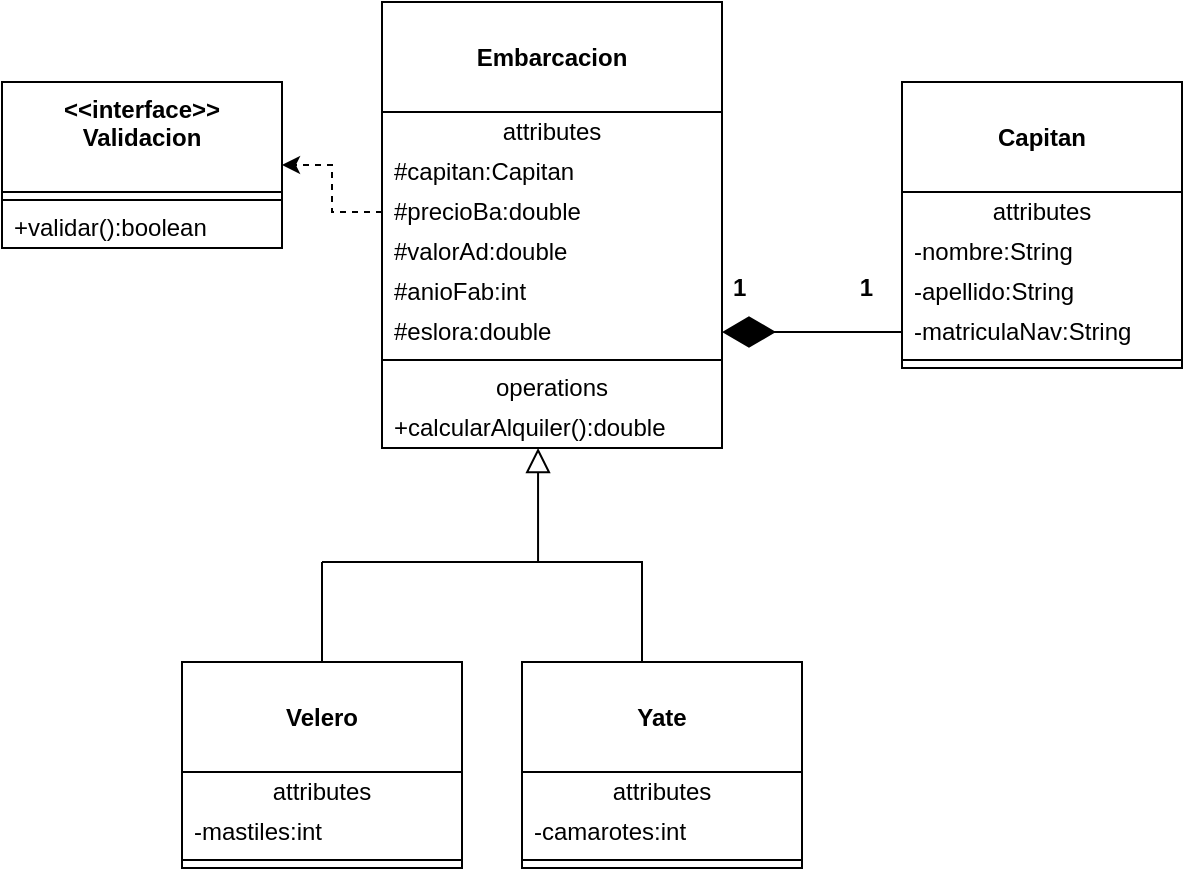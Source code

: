 <mxfile version="21.7.5" type="device">
  <diagram name="Página-1" id="qIZytcHxWDd2Oas2dUOy">
    <mxGraphModel dx="864" dy="516" grid="1" gridSize="10" guides="1" tooltips="1" connect="1" arrows="1" fold="1" page="1" pageScale="1" pageWidth="827" pageHeight="1169" math="0" shadow="0">
      <root>
        <mxCell id="0" />
        <mxCell id="1" parent="0" />
        <mxCell id="2dyAm2ZcNvr1BQvh9gKf-1" value="&lt;br&gt;&lt;b&gt;Embarcacion&lt;/b&gt;" style="swimlane;fontStyle=0;align=center;verticalAlign=top;childLayout=stackLayout;horizontal=1;startSize=55;horizontalStack=0;resizeParent=1;resizeParentMax=0;resizeLast=0;collapsible=0;marginBottom=0;html=1;whiteSpace=wrap;" parent="1" vertex="1">
          <mxGeometry x="360" y="40" width="170" height="223" as="geometry" />
        </mxCell>
        <mxCell id="2dyAm2ZcNvr1BQvh9gKf-2" value="attributes" style="text;html=1;strokeColor=none;fillColor=none;align=center;verticalAlign=middle;spacingLeft=4;spacingRight=4;overflow=hidden;rotatable=0;points=[[0,0.5],[1,0.5]];portConstraint=eastwest;whiteSpace=wrap;" parent="2dyAm2ZcNvr1BQvh9gKf-1" vertex="1">
          <mxGeometry y="55" width="170" height="20" as="geometry" />
        </mxCell>
        <mxCell id="2dyAm2ZcNvr1BQvh9gKf-3" value="#capitan:Capitan" style="text;html=1;strokeColor=none;fillColor=none;align=left;verticalAlign=middle;spacingLeft=4;spacingRight=4;overflow=hidden;rotatable=0;points=[[0,0.5],[1,0.5]];portConstraint=eastwest;whiteSpace=wrap;" parent="2dyAm2ZcNvr1BQvh9gKf-1" vertex="1">
          <mxGeometry y="75" width="170" height="20" as="geometry" />
        </mxCell>
        <mxCell id="2dyAm2ZcNvr1BQvh9gKf-4" value="&lt;font color=&quot;#000000&quot;&gt;#precioBa:double&lt;/font&gt;" style="text;html=1;strokeColor=none;fillColor=none;align=left;verticalAlign=middle;spacingLeft=4;spacingRight=4;overflow=hidden;rotatable=0;points=[[0,0.5],[1,0.5]];portConstraint=eastwest;fontColor=#808080;whiteSpace=wrap;" parent="2dyAm2ZcNvr1BQvh9gKf-1" vertex="1">
          <mxGeometry y="95" width="170" height="20" as="geometry" />
        </mxCell>
        <mxCell id="2dyAm2ZcNvr1BQvh9gKf-9" value="&lt;font color=&quot;#000000&quot;&gt;#valorAd:double&lt;/font&gt;" style="text;html=1;strokeColor=none;fillColor=none;align=left;verticalAlign=middle;spacingLeft=4;spacingRight=4;overflow=hidden;rotatable=0;points=[[0,0.5],[1,0.5]];portConstraint=eastwest;fontColor=#808080;whiteSpace=wrap;" parent="2dyAm2ZcNvr1BQvh9gKf-1" vertex="1">
          <mxGeometry y="115" width="170" height="20" as="geometry" />
        </mxCell>
        <mxCell id="2dyAm2ZcNvr1BQvh9gKf-10" value="&lt;font color=&quot;#000000&quot;&gt;#anioFab:int&lt;/font&gt;" style="text;html=1;strokeColor=none;fillColor=none;align=left;verticalAlign=middle;spacingLeft=4;spacingRight=4;overflow=hidden;rotatable=0;points=[[0,0.5],[1,0.5]];portConstraint=eastwest;fontColor=#808080;whiteSpace=wrap;" parent="2dyAm2ZcNvr1BQvh9gKf-1" vertex="1">
          <mxGeometry y="135" width="170" height="20" as="geometry" />
        </mxCell>
        <mxCell id="2dyAm2ZcNvr1BQvh9gKf-11" value="&lt;font color=&quot;#000000&quot;&gt;#eslora:double&lt;/font&gt;" style="text;html=1;strokeColor=none;fillColor=none;align=left;verticalAlign=middle;spacingLeft=4;spacingRight=4;overflow=hidden;rotatable=0;points=[[0,0.5],[1,0.5]];portConstraint=eastwest;fontColor=#808080;whiteSpace=wrap;" parent="2dyAm2ZcNvr1BQvh9gKf-1" vertex="1">
          <mxGeometry y="155" width="170" height="20" as="geometry" />
        </mxCell>
        <mxCell id="2dyAm2ZcNvr1BQvh9gKf-6" value="" style="line;strokeWidth=1;fillColor=none;align=left;verticalAlign=middle;spacingTop=-1;spacingLeft=3;spacingRight=3;rotatable=0;labelPosition=right;points=[];portConstraint=eastwest;" parent="2dyAm2ZcNvr1BQvh9gKf-1" vertex="1">
          <mxGeometry y="175" width="170" height="8" as="geometry" />
        </mxCell>
        <mxCell id="2dyAm2ZcNvr1BQvh9gKf-7" value="operations" style="text;html=1;strokeColor=none;fillColor=none;align=center;verticalAlign=middle;spacingLeft=4;spacingRight=4;overflow=hidden;rotatable=0;points=[[0,0.5],[1,0.5]];portConstraint=eastwest;whiteSpace=wrap;" parent="2dyAm2ZcNvr1BQvh9gKf-1" vertex="1">
          <mxGeometry y="183" width="170" height="20" as="geometry" />
        </mxCell>
        <mxCell id="2dyAm2ZcNvr1BQvh9gKf-8" value="+calcularAlquiler():double" style="text;html=1;strokeColor=none;fillColor=none;align=left;verticalAlign=middle;spacingLeft=4;spacingRight=4;overflow=hidden;rotatable=0;points=[[0,0.5],[1,0.5]];portConstraint=eastwest;whiteSpace=wrap;" parent="2dyAm2ZcNvr1BQvh9gKf-1" vertex="1">
          <mxGeometry y="203" width="170" height="20" as="geometry" />
        </mxCell>
        <mxCell id="2dyAm2ZcNvr1BQvh9gKf-14" value="&lt;br style=&quot;border-color: var(--border-color);&quot;&gt;&lt;b style=&quot;border-color: var(--border-color);&quot;&gt;Capitan&lt;/b&gt;" style="swimlane;fontStyle=0;align=center;verticalAlign=top;childLayout=stackLayout;horizontal=1;startSize=55;horizontalStack=0;resizeParent=1;resizeParentMax=0;resizeLast=0;collapsible=0;marginBottom=0;html=1;whiteSpace=wrap;" parent="1" vertex="1">
          <mxGeometry x="620" y="80" width="140" height="143" as="geometry" />
        </mxCell>
        <mxCell id="2dyAm2ZcNvr1BQvh9gKf-15" value="attributes" style="text;html=1;strokeColor=none;fillColor=none;align=center;verticalAlign=middle;spacingLeft=4;spacingRight=4;overflow=hidden;rotatable=0;points=[[0,0.5],[1,0.5]];portConstraint=eastwest;whiteSpace=wrap;" parent="2dyAm2ZcNvr1BQvh9gKf-14" vertex="1">
          <mxGeometry y="55" width="140" height="20" as="geometry" />
        </mxCell>
        <mxCell id="2dyAm2ZcNvr1BQvh9gKf-16" value="-nombre:String" style="text;html=1;strokeColor=none;fillColor=none;align=left;verticalAlign=middle;spacingLeft=4;spacingRight=4;overflow=hidden;rotatable=0;points=[[0,0.5],[1,0.5]];portConstraint=eastwest;whiteSpace=wrap;" parent="2dyAm2ZcNvr1BQvh9gKf-14" vertex="1">
          <mxGeometry y="75" width="140" height="20" as="geometry" />
        </mxCell>
        <mxCell id="2dyAm2ZcNvr1BQvh9gKf-17" value="&lt;font color=&quot;#000000&quot;&gt;-apellido:String&lt;/font&gt;" style="text;html=1;strokeColor=none;fillColor=none;align=left;verticalAlign=middle;spacingLeft=4;spacingRight=4;overflow=hidden;rotatable=0;points=[[0,0.5],[1,0.5]];portConstraint=eastwest;fontColor=#808080;whiteSpace=wrap;" parent="2dyAm2ZcNvr1BQvh9gKf-14" vertex="1">
          <mxGeometry y="95" width="140" height="20" as="geometry" />
        </mxCell>
        <mxCell id="2dyAm2ZcNvr1BQvh9gKf-18" value="&lt;font color=&quot;#000000&quot;&gt;-matriculaNav:String&lt;/font&gt;" style="text;html=1;strokeColor=none;fillColor=none;align=left;verticalAlign=middle;spacingLeft=4;spacingRight=4;overflow=hidden;rotatable=0;points=[[0,0.5],[1,0.5]];portConstraint=eastwest;fontColor=#808080;whiteSpace=wrap;" parent="2dyAm2ZcNvr1BQvh9gKf-14" vertex="1">
          <mxGeometry y="115" width="140" height="20" as="geometry" />
        </mxCell>
        <mxCell id="2dyAm2ZcNvr1BQvh9gKf-21" value="" style="line;strokeWidth=1;fillColor=none;align=left;verticalAlign=middle;spacingTop=-1;spacingLeft=3;spacingRight=3;rotatable=0;labelPosition=right;points=[];portConstraint=eastwest;" parent="2dyAm2ZcNvr1BQvh9gKf-14" vertex="1">
          <mxGeometry y="135" width="140" height="8" as="geometry" />
        </mxCell>
        <mxCell id="9_lX9Mzy-jMQYRlxvIq5-1" value="&lt;br style=&quot;border-color: var(--border-color);&quot;&gt;&lt;b style=&quot;border-color: var(--border-color);&quot;&gt;Velero&lt;/b&gt;" style="swimlane;fontStyle=0;align=center;verticalAlign=top;childLayout=stackLayout;horizontal=1;startSize=55;horizontalStack=0;resizeParent=1;resizeParentMax=0;resizeLast=0;collapsible=0;marginBottom=0;html=1;whiteSpace=wrap;" parent="1" vertex="1">
          <mxGeometry x="260" y="370" width="140" height="103" as="geometry" />
        </mxCell>
        <mxCell id="9_lX9Mzy-jMQYRlxvIq5-2" value="attributes" style="text;html=1;strokeColor=none;fillColor=none;align=center;verticalAlign=middle;spacingLeft=4;spacingRight=4;overflow=hidden;rotatable=0;points=[[0,0.5],[1,0.5]];portConstraint=eastwest;whiteSpace=wrap;" parent="9_lX9Mzy-jMQYRlxvIq5-1" vertex="1">
          <mxGeometry y="55" width="140" height="20" as="geometry" />
        </mxCell>
        <mxCell id="9_lX9Mzy-jMQYRlxvIq5-3" value="-mastiles:int" style="text;html=1;strokeColor=none;fillColor=none;align=left;verticalAlign=middle;spacingLeft=4;spacingRight=4;overflow=hidden;rotatable=0;points=[[0,0.5],[1,0.5]];portConstraint=eastwest;whiteSpace=wrap;" parent="9_lX9Mzy-jMQYRlxvIq5-1" vertex="1">
          <mxGeometry y="75" width="140" height="20" as="geometry" />
        </mxCell>
        <mxCell id="9_lX9Mzy-jMQYRlxvIq5-6" value="" style="line;strokeWidth=1;fillColor=none;align=left;verticalAlign=middle;spacingTop=-1;spacingLeft=3;spacingRight=3;rotatable=0;labelPosition=right;points=[];portConstraint=eastwest;" parent="9_lX9Mzy-jMQYRlxvIq5-1" vertex="1">
          <mxGeometry y="95" width="140" height="8" as="geometry" />
        </mxCell>
        <mxCell id="9_lX9Mzy-jMQYRlxvIq5-9" value="&lt;br style=&quot;border-color: var(--border-color);&quot;&gt;&lt;b style=&quot;border-color: var(--border-color);&quot;&gt;Yate&lt;/b&gt;" style="swimlane;fontStyle=0;align=center;verticalAlign=top;childLayout=stackLayout;horizontal=1;startSize=55;horizontalStack=0;resizeParent=1;resizeParentMax=0;resizeLast=0;collapsible=0;marginBottom=0;html=1;whiteSpace=wrap;" parent="1" vertex="1">
          <mxGeometry x="430" y="370" width="140" height="103" as="geometry" />
        </mxCell>
        <mxCell id="9_lX9Mzy-jMQYRlxvIq5-10" value="attributes" style="text;html=1;strokeColor=none;fillColor=none;align=center;verticalAlign=middle;spacingLeft=4;spacingRight=4;overflow=hidden;rotatable=0;points=[[0,0.5],[1,0.5]];portConstraint=eastwest;whiteSpace=wrap;" parent="9_lX9Mzy-jMQYRlxvIq5-9" vertex="1">
          <mxGeometry y="55" width="140" height="20" as="geometry" />
        </mxCell>
        <mxCell id="9_lX9Mzy-jMQYRlxvIq5-11" value="-camarotes:int" style="text;html=1;strokeColor=none;fillColor=none;align=left;verticalAlign=middle;spacingLeft=4;spacingRight=4;overflow=hidden;rotatable=0;points=[[0,0.5],[1,0.5]];portConstraint=eastwest;whiteSpace=wrap;" parent="9_lX9Mzy-jMQYRlxvIq5-9" vertex="1">
          <mxGeometry y="75" width="140" height="20" as="geometry" />
        </mxCell>
        <mxCell id="9_lX9Mzy-jMQYRlxvIq5-12" value="" style="line;strokeWidth=1;fillColor=none;align=left;verticalAlign=middle;spacingTop=-1;spacingLeft=3;spacingRight=3;rotatable=0;labelPosition=right;points=[];portConstraint=eastwest;" parent="9_lX9Mzy-jMQYRlxvIq5-9" vertex="1">
          <mxGeometry y="95" width="140" height="8" as="geometry" />
        </mxCell>
        <mxCell id="9_lX9Mzy-jMQYRlxvIq5-17" value="&lt;b&gt;&amp;lt;&amp;lt;interface&amp;gt;&amp;gt;&lt;br&gt;Validacion&lt;/b&gt;" style="swimlane;fontStyle=0;align=center;verticalAlign=top;childLayout=stackLayout;horizontal=1;startSize=55;horizontalStack=0;resizeParent=1;resizeParentMax=0;resizeLast=0;collapsible=0;marginBottom=0;html=1;whiteSpace=wrap;" parent="1" vertex="1">
          <mxGeometry x="170" y="80" width="140" height="83" as="geometry" />
        </mxCell>
        <mxCell id="9_lX9Mzy-jMQYRlxvIq5-20" value="" style="line;strokeWidth=1;fillColor=none;align=left;verticalAlign=middle;spacingTop=-1;spacingLeft=3;spacingRight=3;rotatable=0;labelPosition=right;points=[];portConstraint=eastwest;" parent="9_lX9Mzy-jMQYRlxvIq5-17" vertex="1">
          <mxGeometry y="55" width="140" height="8" as="geometry" />
        </mxCell>
        <mxCell id="9_lX9Mzy-jMQYRlxvIq5-21" value="+validar():boolean" style="text;html=1;strokeColor=none;fillColor=none;align=left;verticalAlign=middle;spacingLeft=4;spacingRight=4;overflow=hidden;rotatable=0;points=[[0,0.5],[1,0.5]];portConstraint=eastwest;whiteSpace=wrap;" parent="9_lX9Mzy-jMQYRlxvIq5-17" vertex="1">
          <mxGeometry y="63" width="140" height="20" as="geometry" />
        </mxCell>
        <mxCell id="9_lX9Mzy-jMQYRlxvIq5-24" value="" style="endArrow=diamondThin;endFill=1;endSize=24;html=1;rounded=0;exitX=0;exitY=0.5;exitDx=0;exitDy=0;entryX=1;entryY=0.5;entryDx=0;entryDy=0;" parent="1" source="2dyAm2ZcNvr1BQvh9gKf-18" target="2dyAm2ZcNvr1BQvh9gKf-11" edge="1">
          <mxGeometry width="160" relative="1" as="geometry">
            <mxPoint x="530" y="270" as="sourcePoint" />
            <mxPoint x="500" y="205" as="targetPoint" />
          </mxGeometry>
        </mxCell>
        <mxCell id="9_lX9Mzy-jMQYRlxvIq5-25" value="1&amp;nbsp; &amp;nbsp; &amp;nbsp; &amp;nbsp; &amp;nbsp; &amp;nbsp; &amp;nbsp; &amp;nbsp; &amp;nbsp;1" style="text;align=center;fontStyle=1;verticalAlign=middle;spacingLeft=3;spacingRight=3;strokeColor=none;rotatable=0;points=[[0,0.5],[1,0.5]];portConstraint=eastwest;html=1;" parent="1" vertex="1">
          <mxGeometry x="530" y="170" width="80" height="26" as="geometry" />
        </mxCell>
        <mxCell id="9_lX9Mzy-jMQYRlxvIq5-22" value="" style="edgeStyle=orthogonalEdgeStyle;rounded=0;orthogonalLoop=1;jettySize=auto;html=1;dashed=1;exitX=0;exitY=0.5;exitDx=0;exitDy=0;entryX=1;entryY=0.5;entryDx=0;entryDy=0;" parent="1" source="2dyAm2ZcNvr1BQvh9gKf-4" target="9_lX9Mzy-jMQYRlxvIq5-17" edge="1">
          <mxGeometry relative="1" as="geometry" />
        </mxCell>
        <mxCell id="6SGnByBZM4LwplEzRqC4-1" value="" style="endArrow=block;endSize=10;endFill=0;shadow=0;strokeWidth=1;rounded=0;edgeStyle=elbowEdgeStyle;elbow=vertical;entryX=0.459;entryY=1;entryDx=0;entryDy=0;entryPerimeter=0;" parent="1" source="9_lX9Mzy-jMQYRlxvIq5-9" target="2dyAm2ZcNvr1BQvh9gKf-8" edge="1">
          <mxGeometry width="160" relative="1" as="geometry">
            <mxPoint x="410" y="360" as="sourcePoint" />
            <mxPoint x="440" y="260" as="targetPoint" />
            <Array as="points">
              <mxPoint x="490" y="320" />
            </Array>
          </mxGeometry>
        </mxCell>
        <mxCell id="6SGnByBZM4LwplEzRqC4-4" value="" style="endArrow=none;html=1;rounded=0;" parent="1" edge="1">
          <mxGeometry width="50" height="50" relative="1" as="geometry">
            <mxPoint x="330" y="320" as="sourcePoint" />
            <mxPoint x="440" y="320" as="targetPoint" />
          </mxGeometry>
        </mxCell>
        <mxCell id="6SGnByBZM4LwplEzRqC4-5" value="" style="endArrow=none;html=1;rounded=0;exitX=0.5;exitY=0;exitDx=0;exitDy=0;" parent="1" source="9_lX9Mzy-jMQYRlxvIq5-1" edge="1">
          <mxGeometry width="50" height="50" relative="1" as="geometry">
            <mxPoint x="380" y="300" as="sourcePoint" />
            <mxPoint x="330" y="320" as="targetPoint" />
          </mxGeometry>
        </mxCell>
      </root>
    </mxGraphModel>
  </diagram>
</mxfile>
